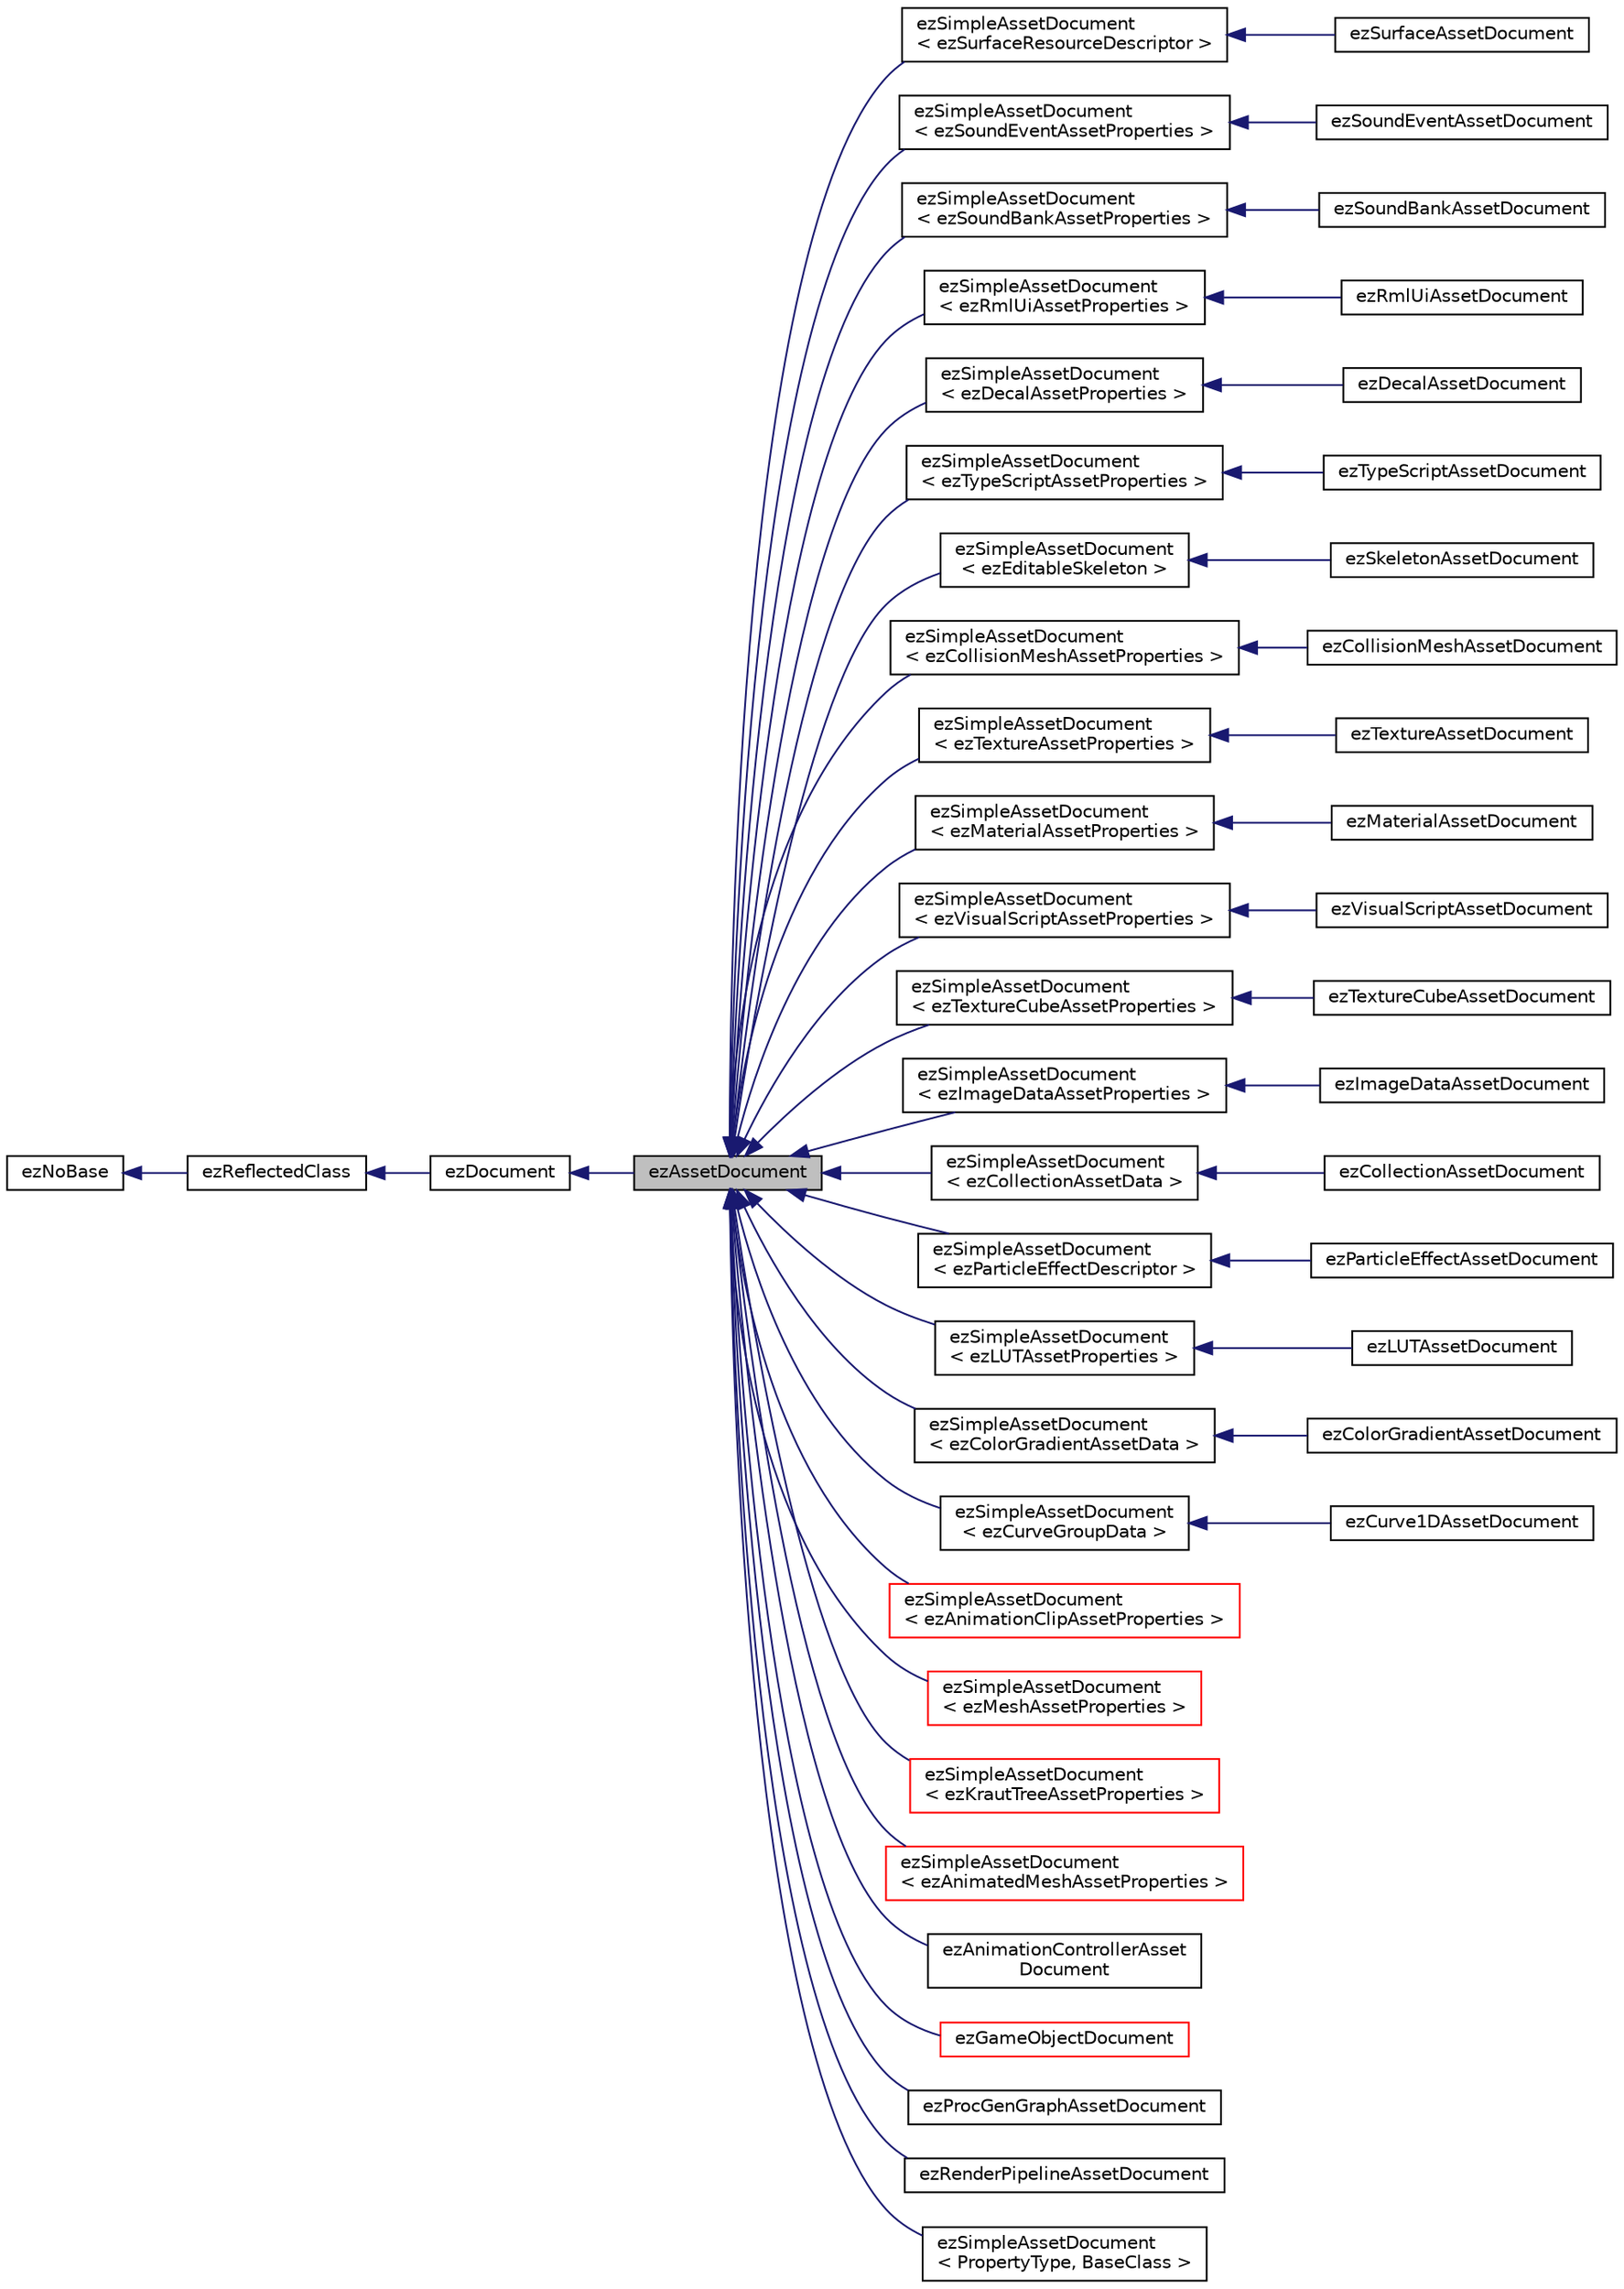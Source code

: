 digraph "ezAssetDocument"
{
 // LATEX_PDF_SIZE
  edge [fontname="Helvetica",fontsize="10",labelfontname="Helvetica",labelfontsize="10"];
  node [fontname="Helvetica",fontsize="10",shape=record];
  rankdir="LR";
  Node1 [label="ezAssetDocument",height=0.2,width=0.4,color="black", fillcolor="grey75", style="filled", fontcolor="black",tooltip=" "];
  Node2 -> Node1 [dir="back",color="midnightblue",fontsize="10",style="solid",fontname="Helvetica"];
  Node2 [label="ezDocument",height=0.2,width=0.4,color="black", fillcolor="white", style="filled",URL="$d6/dd3/classez_document.htm",tooltip=" "];
  Node3 -> Node2 [dir="back",color="midnightblue",fontsize="10",style="solid",fontname="Helvetica"];
  Node3 [label="ezReflectedClass",height=0.2,width=0.4,color="black", fillcolor="white", style="filled",URL="$db/d45/classez_reflected_class.htm",tooltip="All classes that should be dynamically reflectable, need to be derived from this base class."];
  Node4 -> Node3 [dir="back",color="midnightblue",fontsize="10",style="solid",fontname="Helvetica"];
  Node4 [label="ezNoBase",height=0.2,width=0.4,color="black", fillcolor="white", style="filled",URL="$d4/d02/classez_no_base.htm",tooltip="Dummy type to pass to templates and macros that expect a base type for a class that has no base."];
  Node1 -> Node5 [dir="back",color="midnightblue",fontsize="10",style="solid",fontname="Helvetica"];
  Node5 [label="ezSimpleAssetDocument\l\< ezSurfaceResourceDescriptor \>",height=0.2,width=0.4,color="black", fillcolor="white", style="filled",URL="$d9/d62/classez_simple_asset_document.htm",tooltip=" "];
  Node5 -> Node6 [dir="back",color="midnightblue",fontsize="10",style="solid",fontname="Helvetica"];
  Node6 [label="ezSurfaceAssetDocument",height=0.2,width=0.4,color="black", fillcolor="white", style="filled",URL="$d1/d0e/classez_surface_asset_document.htm",tooltip=" "];
  Node1 -> Node7 [dir="back",color="midnightblue",fontsize="10",style="solid",fontname="Helvetica"];
  Node7 [label="ezSimpleAssetDocument\l\< ezSoundEventAssetProperties \>",height=0.2,width=0.4,color="black", fillcolor="white", style="filled",URL="$d9/d62/classez_simple_asset_document.htm",tooltip=" "];
  Node7 -> Node8 [dir="back",color="midnightblue",fontsize="10",style="solid",fontname="Helvetica"];
  Node8 [label="ezSoundEventAssetDocument",height=0.2,width=0.4,color="black", fillcolor="white", style="filled",URL="$d8/dac/classez_sound_event_asset_document.htm",tooltip=" "];
  Node1 -> Node9 [dir="back",color="midnightblue",fontsize="10",style="solid",fontname="Helvetica"];
  Node9 [label="ezSimpleAssetDocument\l\< ezSoundBankAssetProperties \>",height=0.2,width=0.4,color="black", fillcolor="white", style="filled",URL="$d9/d62/classez_simple_asset_document.htm",tooltip=" "];
  Node9 -> Node10 [dir="back",color="midnightblue",fontsize="10",style="solid",fontname="Helvetica"];
  Node10 [label="ezSoundBankAssetDocument",height=0.2,width=0.4,color="black", fillcolor="white", style="filled",URL="$d5/d04/classez_sound_bank_asset_document.htm",tooltip=" "];
  Node1 -> Node11 [dir="back",color="midnightblue",fontsize="10",style="solid",fontname="Helvetica"];
  Node11 [label="ezSimpleAssetDocument\l\< ezRmlUiAssetProperties \>",height=0.2,width=0.4,color="black", fillcolor="white", style="filled",URL="$d9/d62/classez_simple_asset_document.htm",tooltip=" "];
  Node11 -> Node12 [dir="back",color="midnightblue",fontsize="10",style="solid",fontname="Helvetica"];
  Node12 [label="ezRmlUiAssetDocument",height=0.2,width=0.4,color="black", fillcolor="white", style="filled",URL="$dc/ded/classez_rml_ui_asset_document.htm",tooltip=" "];
  Node1 -> Node13 [dir="back",color="midnightblue",fontsize="10",style="solid",fontname="Helvetica"];
  Node13 [label="ezSimpleAssetDocument\l\< ezDecalAssetProperties \>",height=0.2,width=0.4,color="black", fillcolor="white", style="filled",URL="$d9/d62/classez_simple_asset_document.htm",tooltip=" "];
  Node13 -> Node14 [dir="back",color="midnightblue",fontsize="10",style="solid",fontname="Helvetica"];
  Node14 [label="ezDecalAssetDocument",height=0.2,width=0.4,color="black", fillcolor="white", style="filled",URL="$db/d32/classez_decal_asset_document.htm",tooltip=" "];
  Node1 -> Node15 [dir="back",color="midnightblue",fontsize="10",style="solid",fontname="Helvetica"];
  Node15 [label="ezSimpleAssetDocument\l\< ezTypeScriptAssetProperties \>",height=0.2,width=0.4,color="black", fillcolor="white", style="filled",URL="$d9/d62/classez_simple_asset_document.htm",tooltip=" "];
  Node15 -> Node16 [dir="back",color="midnightblue",fontsize="10",style="solid",fontname="Helvetica"];
  Node16 [label="ezTypeScriptAssetDocument",height=0.2,width=0.4,color="black", fillcolor="white", style="filled",URL="$da/ddb/classez_type_script_asset_document.htm",tooltip=" "];
  Node1 -> Node17 [dir="back",color="midnightblue",fontsize="10",style="solid",fontname="Helvetica"];
  Node17 [label="ezSimpleAssetDocument\l\< ezEditableSkeleton \>",height=0.2,width=0.4,color="black", fillcolor="white", style="filled",URL="$d9/d62/classez_simple_asset_document.htm",tooltip=" "];
  Node17 -> Node18 [dir="back",color="midnightblue",fontsize="10",style="solid",fontname="Helvetica"];
  Node18 [label="ezSkeletonAssetDocument",height=0.2,width=0.4,color="black", fillcolor="white", style="filled",URL="$d2/d34/classez_skeleton_asset_document.htm",tooltip=" "];
  Node1 -> Node19 [dir="back",color="midnightblue",fontsize="10",style="solid",fontname="Helvetica"];
  Node19 [label="ezSimpleAssetDocument\l\< ezCollisionMeshAssetProperties \>",height=0.2,width=0.4,color="black", fillcolor="white", style="filled",URL="$d9/d62/classez_simple_asset_document.htm",tooltip=" "];
  Node19 -> Node20 [dir="back",color="midnightblue",fontsize="10",style="solid",fontname="Helvetica"];
  Node20 [label="ezCollisionMeshAssetDocument",height=0.2,width=0.4,color="black", fillcolor="white", style="filled",URL="$d9/d32/classez_collision_mesh_asset_document.htm",tooltip=" "];
  Node1 -> Node21 [dir="back",color="midnightblue",fontsize="10",style="solid",fontname="Helvetica"];
  Node21 [label="ezSimpleAssetDocument\l\< ezTextureAssetProperties \>",height=0.2,width=0.4,color="black", fillcolor="white", style="filled",URL="$d9/d62/classez_simple_asset_document.htm",tooltip=" "];
  Node21 -> Node22 [dir="back",color="midnightblue",fontsize="10",style="solid",fontname="Helvetica"];
  Node22 [label="ezTextureAssetDocument",height=0.2,width=0.4,color="black", fillcolor="white", style="filled",URL="$d5/df8/classez_texture_asset_document.htm",tooltip=" "];
  Node1 -> Node23 [dir="back",color="midnightblue",fontsize="10",style="solid",fontname="Helvetica"];
  Node23 [label="ezSimpleAssetDocument\l\< ezMaterialAssetProperties \>",height=0.2,width=0.4,color="black", fillcolor="white", style="filled",URL="$d9/d62/classez_simple_asset_document.htm",tooltip=" "];
  Node23 -> Node24 [dir="back",color="midnightblue",fontsize="10",style="solid",fontname="Helvetica"];
  Node24 [label="ezMaterialAssetDocument",height=0.2,width=0.4,color="black", fillcolor="white", style="filled",URL="$d3/d4c/classez_material_asset_document.htm",tooltip=" "];
  Node1 -> Node25 [dir="back",color="midnightblue",fontsize="10",style="solid",fontname="Helvetica"];
  Node25 [label="ezSimpleAssetDocument\l\< ezVisualScriptAssetProperties \>",height=0.2,width=0.4,color="black", fillcolor="white", style="filled",URL="$d9/d62/classez_simple_asset_document.htm",tooltip=" "];
  Node25 -> Node26 [dir="back",color="midnightblue",fontsize="10",style="solid",fontname="Helvetica"];
  Node26 [label="ezVisualScriptAssetDocument",height=0.2,width=0.4,color="black", fillcolor="white", style="filled",URL="$dc/de7/classez_visual_script_asset_document.htm",tooltip=" "];
  Node1 -> Node27 [dir="back",color="midnightblue",fontsize="10",style="solid",fontname="Helvetica"];
  Node27 [label="ezSimpleAssetDocument\l\< ezTextureCubeAssetProperties \>",height=0.2,width=0.4,color="black", fillcolor="white", style="filled",URL="$d9/d62/classez_simple_asset_document.htm",tooltip=" "];
  Node27 -> Node28 [dir="back",color="midnightblue",fontsize="10",style="solid",fontname="Helvetica"];
  Node28 [label="ezTextureCubeAssetDocument",height=0.2,width=0.4,color="black", fillcolor="white", style="filled",URL="$df/dd8/classez_texture_cube_asset_document.htm",tooltip=" "];
  Node1 -> Node29 [dir="back",color="midnightblue",fontsize="10",style="solid",fontname="Helvetica"];
  Node29 [label="ezSimpleAssetDocument\l\< ezImageDataAssetProperties \>",height=0.2,width=0.4,color="black", fillcolor="white", style="filled",URL="$d9/d62/classez_simple_asset_document.htm",tooltip=" "];
  Node29 -> Node30 [dir="back",color="midnightblue",fontsize="10",style="solid",fontname="Helvetica"];
  Node30 [label="ezImageDataAssetDocument",height=0.2,width=0.4,color="black", fillcolor="white", style="filled",URL="$d0/d33/classez_image_data_asset_document.htm",tooltip=" "];
  Node1 -> Node31 [dir="back",color="midnightblue",fontsize="10",style="solid",fontname="Helvetica"];
  Node31 [label="ezSimpleAssetDocument\l\< ezCollectionAssetData \>",height=0.2,width=0.4,color="black", fillcolor="white", style="filled",URL="$d9/d62/classez_simple_asset_document.htm",tooltip=" "];
  Node31 -> Node32 [dir="back",color="midnightblue",fontsize="10",style="solid",fontname="Helvetica"];
  Node32 [label="ezCollectionAssetDocument",height=0.2,width=0.4,color="black", fillcolor="white", style="filled",URL="$d9/d6e/classez_collection_asset_document.htm",tooltip=" "];
  Node1 -> Node33 [dir="back",color="midnightblue",fontsize="10",style="solid",fontname="Helvetica"];
  Node33 [label="ezSimpleAssetDocument\l\< ezParticleEffectDescriptor \>",height=0.2,width=0.4,color="black", fillcolor="white", style="filled",URL="$d9/d62/classez_simple_asset_document.htm",tooltip=" "];
  Node33 -> Node34 [dir="back",color="midnightblue",fontsize="10",style="solid",fontname="Helvetica"];
  Node34 [label="ezParticleEffectAssetDocument",height=0.2,width=0.4,color="black", fillcolor="white", style="filled",URL="$d8/d70/classez_particle_effect_asset_document.htm",tooltip=" "];
  Node1 -> Node35 [dir="back",color="midnightblue",fontsize="10",style="solid",fontname="Helvetica"];
  Node35 [label="ezSimpleAssetDocument\l\< ezLUTAssetProperties \>",height=0.2,width=0.4,color="black", fillcolor="white", style="filled",URL="$d9/d62/classez_simple_asset_document.htm",tooltip=" "];
  Node35 -> Node36 [dir="back",color="midnightblue",fontsize="10",style="solid",fontname="Helvetica"];
  Node36 [label="ezLUTAssetDocument",height=0.2,width=0.4,color="black", fillcolor="white", style="filled",URL="$d4/d3b/classez_l_u_t_asset_document.htm",tooltip=" "];
  Node1 -> Node37 [dir="back",color="midnightblue",fontsize="10",style="solid",fontname="Helvetica"];
  Node37 [label="ezSimpleAssetDocument\l\< ezColorGradientAssetData \>",height=0.2,width=0.4,color="black", fillcolor="white", style="filled",URL="$d9/d62/classez_simple_asset_document.htm",tooltip=" "];
  Node37 -> Node38 [dir="back",color="midnightblue",fontsize="10",style="solid",fontname="Helvetica"];
  Node38 [label="ezColorGradientAssetDocument",height=0.2,width=0.4,color="black", fillcolor="white", style="filled",URL="$d5/dc3/classez_color_gradient_asset_document.htm",tooltip=" "];
  Node1 -> Node39 [dir="back",color="midnightblue",fontsize="10",style="solid",fontname="Helvetica"];
  Node39 [label="ezSimpleAssetDocument\l\< ezCurveGroupData \>",height=0.2,width=0.4,color="black", fillcolor="white", style="filled",URL="$d9/d62/classez_simple_asset_document.htm",tooltip=" "];
  Node39 -> Node40 [dir="back",color="midnightblue",fontsize="10",style="solid",fontname="Helvetica"];
  Node40 [label="ezCurve1DAssetDocument",height=0.2,width=0.4,color="black", fillcolor="white", style="filled",URL="$d7/dfa/classez_curve1_d_asset_document.htm",tooltip=" "];
  Node1 -> Node41 [dir="back",color="midnightblue",fontsize="10",style="solid",fontname="Helvetica"];
  Node41 [label="ezSimpleAssetDocument\l\< ezAnimationClipAssetProperties \>",height=0.2,width=0.4,color="red", fillcolor="white", style="filled",URL="$d9/d62/classez_simple_asset_document.htm",tooltip=" "];
  Node1 -> Node43 [dir="back",color="midnightblue",fontsize="10",style="solid",fontname="Helvetica"];
  Node43 [label="ezSimpleAssetDocument\l\< ezMeshAssetProperties \>",height=0.2,width=0.4,color="red", fillcolor="white", style="filled",URL="$d9/d62/classez_simple_asset_document.htm",tooltip=" "];
  Node1 -> Node45 [dir="back",color="midnightblue",fontsize="10",style="solid",fontname="Helvetica"];
  Node45 [label="ezSimpleAssetDocument\l\< ezKrautTreeAssetProperties \>",height=0.2,width=0.4,color="red", fillcolor="white", style="filled",URL="$d9/d62/classez_simple_asset_document.htm",tooltip=" "];
  Node1 -> Node47 [dir="back",color="midnightblue",fontsize="10",style="solid",fontname="Helvetica"];
  Node47 [label="ezSimpleAssetDocument\l\< ezAnimatedMeshAssetProperties \>",height=0.2,width=0.4,color="red", fillcolor="white", style="filled",URL="$d9/d62/classez_simple_asset_document.htm",tooltip=" "];
  Node1 -> Node49 [dir="back",color="midnightblue",fontsize="10",style="solid",fontname="Helvetica"];
  Node49 [label="ezAnimationControllerAsset\lDocument",height=0.2,width=0.4,color="black", fillcolor="white", style="filled",URL="$d2/d07/classez_animation_controller_asset_document.htm",tooltip=" "];
  Node1 -> Node50 [dir="back",color="midnightblue",fontsize="10",style="solid",fontname="Helvetica"];
  Node50 [label="ezGameObjectDocument",height=0.2,width=0.4,color="red", fillcolor="white", style="filled",URL="$d0/d53/classez_game_object_document.htm",tooltip=" "];
  Node1 -> Node55 [dir="back",color="midnightblue",fontsize="10",style="solid",fontname="Helvetica"];
  Node55 [label="ezProcGenGraphAssetDocument",height=0.2,width=0.4,color="black", fillcolor="white", style="filled",URL="$d4/de8/classez_proc_gen_graph_asset_document.htm",tooltip=" "];
  Node1 -> Node56 [dir="back",color="midnightblue",fontsize="10",style="solid",fontname="Helvetica"];
  Node56 [label="ezRenderPipelineAssetDocument",height=0.2,width=0.4,color="black", fillcolor="white", style="filled",URL="$d8/db6/classez_render_pipeline_asset_document.htm",tooltip=" "];
  Node1 -> Node57 [dir="back",color="midnightblue",fontsize="10",style="solid",fontname="Helvetica"];
  Node57 [label="ezSimpleAssetDocument\l\< PropertyType, BaseClass \>",height=0.2,width=0.4,color="black", fillcolor="white", style="filled",URL="$d9/d62/classez_simple_asset_document.htm",tooltip=" "];
}
